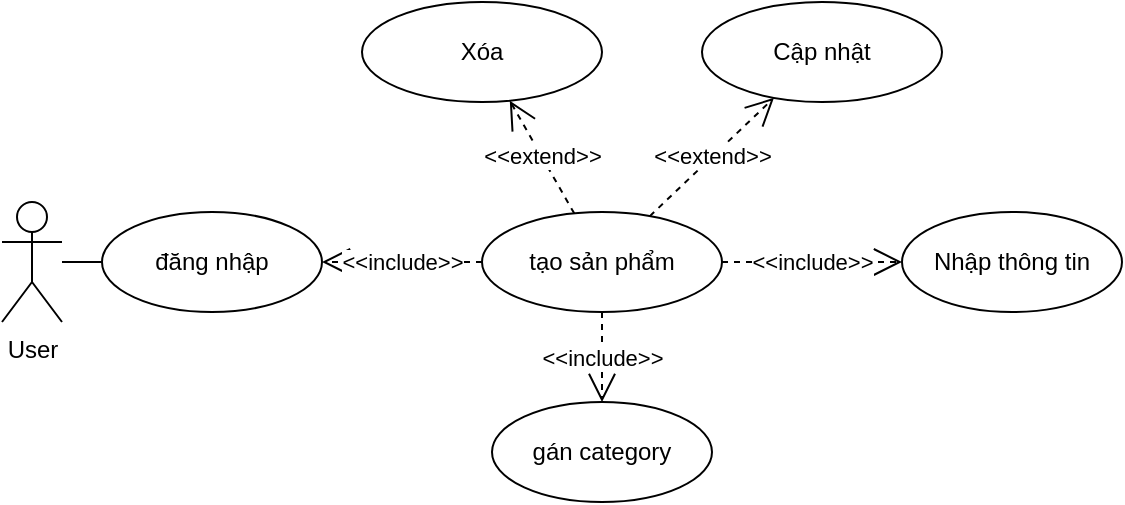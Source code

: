 <mxfile version="24.7.17">
  <diagram name="Page-1" id="YZtYIFS1Q5McApbZaSMp">
    <mxGraphModel dx="1290" dy="563" grid="1" gridSize="10" guides="1" tooltips="1" connect="1" arrows="1" fold="1" page="1" pageScale="1" pageWidth="850" pageHeight="1100" math="0" shadow="0">
      <root>
        <mxCell id="0" />
        <mxCell id="1" parent="0" />
        <mxCell id="-vU2gx9qyAHtCZSmB1QE-1" value="User" style="shape=umlActor;verticalLabelPosition=bottom;verticalAlign=top;html=1;outlineConnect=0;" vertex="1" parent="1">
          <mxGeometry x="110" y="170" width="30" height="60" as="geometry" />
        </mxCell>
        <mxCell id="-vU2gx9qyAHtCZSmB1QE-2" value="đăng nhập" style="ellipse;whiteSpace=wrap;html=1;" vertex="1" parent="1">
          <mxGeometry x="160" y="175" width="110" height="50" as="geometry" />
        </mxCell>
        <mxCell id="-vU2gx9qyAHtCZSmB1QE-3" value="" style="endArrow=none;html=1;rounded=0;" edge="1" parent="1" source="-vU2gx9qyAHtCZSmB1QE-1" target="-vU2gx9qyAHtCZSmB1QE-2">
          <mxGeometry width="50" height="50" relative="1" as="geometry">
            <mxPoint x="205" y="250" as="sourcePoint" />
            <mxPoint x="200" y="200" as="targetPoint" />
          </mxGeometry>
        </mxCell>
        <mxCell id="-vU2gx9qyAHtCZSmB1QE-4" value="tạo sản phẩm" style="ellipse;whiteSpace=wrap;html=1;" vertex="1" parent="1">
          <mxGeometry x="350" y="175" width="120" height="50" as="geometry" />
        </mxCell>
        <mxCell id="-vU2gx9qyAHtCZSmB1QE-5" value="&amp;lt;&amp;lt;include&amp;gt;&amp;gt;" style="endArrow=open;endSize=12;dashed=1;html=1;rounded=0;strokeColor=default;align=center;verticalAlign=middle;fontFamily=Helvetica;fontSize=11;fontColor=default;labelBackgroundColor=default;edgeStyle=none;" edge="1" parent="1" source="-vU2gx9qyAHtCZSmB1QE-4" target="-vU2gx9qyAHtCZSmB1QE-2">
          <mxGeometry width="160" relative="1" as="geometry">
            <mxPoint x="340" y="140" as="sourcePoint" />
            <mxPoint x="628" y="168" as="targetPoint" />
            <mxPoint as="offset" />
          </mxGeometry>
        </mxCell>
        <mxCell id="-vU2gx9qyAHtCZSmB1QE-6" value="gán category" style="ellipse;whiteSpace=wrap;html=1;" vertex="1" parent="1">
          <mxGeometry x="355" y="270" width="110" height="50" as="geometry" />
        </mxCell>
        <mxCell id="-vU2gx9qyAHtCZSmB1QE-7" value="&amp;lt;&amp;lt;include&amp;gt;&amp;gt;" style="endArrow=open;endSize=12;dashed=1;html=1;rounded=0;strokeColor=default;align=center;verticalAlign=middle;fontFamily=Helvetica;fontSize=11;fontColor=default;labelBackgroundColor=default;edgeStyle=none;" edge="1" parent="1" source="-vU2gx9qyAHtCZSmB1QE-4" target="-vU2gx9qyAHtCZSmB1QE-6">
          <mxGeometry x="0.001" width="160" relative="1" as="geometry">
            <mxPoint x="430" y="210" as="sourcePoint" />
            <mxPoint x="320" y="210" as="targetPoint" />
            <mxPoint as="offset" />
          </mxGeometry>
        </mxCell>
        <mxCell id="-vU2gx9qyAHtCZSmB1QE-12" value="Nhập thông tin" style="ellipse;whiteSpace=wrap;html=1;" vertex="1" parent="1">
          <mxGeometry x="560" y="175" width="110" height="50" as="geometry" />
        </mxCell>
        <mxCell id="-vU2gx9qyAHtCZSmB1QE-13" value="&amp;lt;&amp;lt;include&amp;gt;&amp;gt;" style="endArrow=open;endSize=12;dashed=1;html=1;rounded=0;strokeColor=default;align=center;verticalAlign=middle;fontFamily=Helvetica;fontSize=11;fontColor=default;labelBackgroundColor=default;edgeStyle=none;" edge="1" parent="1" source="-vU2gx9qyAHtCZSmB1QE-4" target="-vU2gx9qyAHtCZSmB1QE-12">
          <mxGeometry x="0.001" width="160" relative="1" as="geometry">
            <mxPoint x="550" y="210" as="sourcePoint" />
            <mxPoint x="630" y="210" as="targetPoint" />
            <mxPoint as="offset" />
          </mxGeometry>
        </mxCell>
        <mxCell id="-vU2gx9qyAHtCZSmB1QE-14" value="Cập nhật" style="ellipse;whiteSpace=wrap;html=1;" vertex="1" parent="1">
          <mxGeometry x="460" y="70" width="120" height="50" as="geometry" />
        </mxCell>
        <mxCell id="-vU2gx9qyAHtCZSmB1QE-15" value="Xóa" style="ellipse;whiteSpace=wrap;html=1;" vertex="1" parent="1">
          <mxGeometry x="290" y="70" width="120" height="50" as="geometry" />
        </mxCell>
        <mxCell id="-vU2gx9qyAHtCZSmB1QE-16" value="&amp;lt;&amp;lt;extend&amp;gt;&amp;gt;" style="endArrow=open;endSize=12;dashed=1;html=1;rounded=0;strokeColor=default;align=center;verticalAlign=middle;fontFamily=Helvetica;fontSize=11;fontColor=default;labelBackgroundColor=default;edgeStyle=none;" edge="1" parent="1" source="-vU2gx9qyAHtCZSmB1QE-4" target="-vU2gx9qyAHtCZSmB1QE-14">
          <mxGeometry x="0.001" width="160" relative="1" as="geometry">
            <mxPoint x="580" y="160" as="sourcePoint" />
            <mxPoint x="570" y="160" as="targetPoint" />
            <mxPoint as="offset" />
          </mxGeometry>
        </mxCell>
        <mxCell id="-vU2gx9qyAHtCZSmB1QE-17" value="&amp;lt;&amp;lt;extend&amp;gt;&amp;gt;" style="endArrow=open;endSize=12;dashed=1;html=1;rounded=0;strokeColor=default;align=center;verticalAlign=middle;fontFamily=Helvetica;fontSize=11;fontColor=default;labelBackgroundColor=default;edgeStyle=none;" edge="1" parent="1" source="-vU2gx9qyAHtCZSmB1QE-4" target="-vU2gx9qyAHtCZSmB1QE-15">
          <mxGeometry x="0.001" width="160" relative="1" as="geometry">
            <mxPoint x="490" y="220" as="sourcePoint" />
            <mxPoint x="460" y="40" as="targetPoint" />
            <mxPoint as="offset" />
          </mxGeometry>
        </mxCell>
      </root>
    </mxGraphModel>
  </diagram>
</mxfile>
